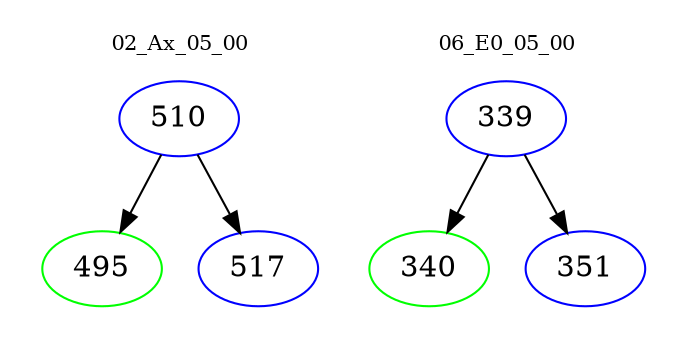 digraph{
subgraph cluster_0 {
color = white
label = "02_Ax_05_00";
fontsize=10;
T0_510 [label="510", color="blue"]
T0_510 -> T0_495 [color="black"]
T0_495 [label="495", color="green"]
T0_510 -> T0_517 [color="black"]
T0_517 [label="517", color="blue"]
}
subgraph cluster_1 {
color = white
label = "06_E0_05_00";
fontsize=10;
T1_339 [label="339", color="blue"]
T1_339 -> T1_340 [color="black"]
T1_340 [label="340", color="green"]
T1_339 -> T1_351 [color="black"]
T1_351 [label="351", color="blue"]
}
}
